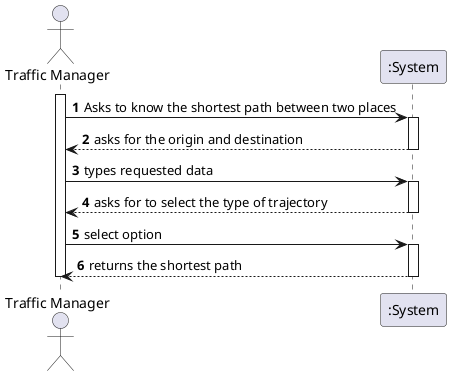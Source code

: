 @startuml
'https://plantuml.com/sequence-diagram

autonumber

actor "Traffic Manager" as TM

activate TM
TM -> ":System" : Asks to know the shortest path between two places

activate ":System"
":System" --> TM : asks for the origin and destination
deactivate ":System"

TM -> ":System" : types requested data

activate ":System"
":System" --> TM : asks for to select the type of trajectory
deactivate ":System"

TM -> ":System" : select option

activate ":System"
":System" --> TM : returns the shortest path
deactivate ":System"

deactivate TM

@enduml